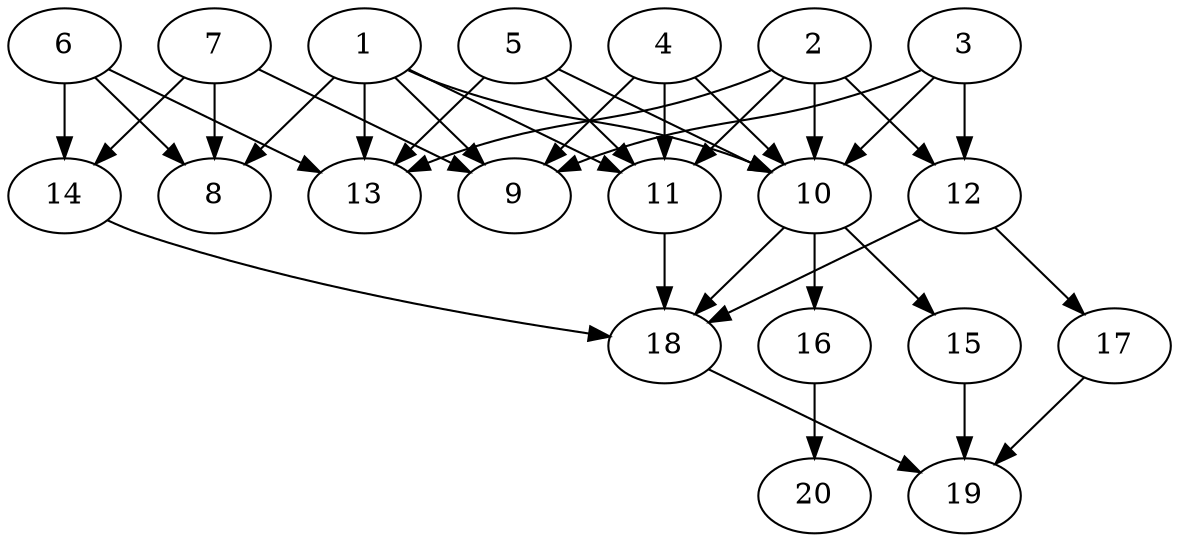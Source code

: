 // DAG automatically generated by daggen at Tue Jul 23 14:25:45 2019
// ./daggen --dot -n 20 --ccr 0.4 --fat 0.7 --regular 0.5 --density 0.6 --mindata 5242880 --maxdata 52428800 
digraph G {
  1 [size="33346560", alpha="0.08", expect_size="13338624"] 
  1 -> 8 [size ="13338624"]
  1 -> 9 [size ="13338624"]
  1 -> 10 [size ="13338624"]
  1 -> 11 [size ="13338624"]
  1 -> 13 [size ="13338624"]
  2 [size="81228800", alpha="0.07", expect_size="32491520"] 
  2 -> 10 [size ="32491520"]
  2 -> 11 [size ="32491520"]
  2 -> 12 [size ="32491520"]
  2 -> 13 [size ="32491520"]
  3 [size="50936320", alpha="0.13", expect_size="20374528"] 
  3 -> 9 [size ="20374528"]
  3 -> 10 [size ="20374528"]
  3 -> 12 [size ="20374528"]
  4 [size="108943360", alpha="0.07", expect_size="43577344"] 
  4 -> 9 [size ="43577344"]
  4 -> 10 [size ="43577344"]
  4 -> 11 [size ="43577344"]
  5 [size="89088000", alpha="0.00", expect_size="35635200"] 
  5 -> 10 [size ="35635200"]
  5 -> 11 [size ="35635200"]
  5 -> 13 [size ="35635200"]
  6 [size="21985280", alpha="0.10", expect_size="8794112"] 
  6 -> 8 [size ="8794112"]
  6 -> 13 [size ="8794112"]
  6 -> 14 [size ="8794112"]
  7 [size="85916160", alpha="0.20", expect_size="34366464"] 
  7 -> 8 [size ="34366464"]
  7 -> 9 [size ="34366464"]
  7 -> 14 [size ="34366464"]
  8 [size="55252480", alpha="0.14", expect_size="22100992"] 
  9 [size="96588800", alpha="0.12", expect_size="38635520"] 
  10 [size="26071040", alpha="0.12", expect_size="10428416"] 
  10 -> 15 [size ="10428416"]
  10 -> 16 [size ="10428416"]
  10 -> 18 [size ="10428416"]
  11 [size="14464000", alpha="0.14", expect_size="5785600"] 
  11 -> 18 [size ="5785600"]
  12 [size="60062720", alpha="0.20", expect_size="24025088"] 
  12 -> 17 [size ="24025088"]
  12 -> 18 [size ="24025088"]
  13 [size="103475200", alpha="0.02", expect_size="41390080"] 
  14 [size="61360640", alpha="0.18", expect_size="24544256"] 
  14 -> 18 [size ="24544256"]
  15 [size="100815360", alpha="0.12", expect_size="40326144"] 
  15 -> 19 [size ="40326144"]
  16 [size="100817920", alpha="0.13", expect_size="40327168"] 
  16 -> 20 [size ="40327168"]
  17 [size="42700800", alpha="0.01", expect_size="17080320"] 
  17 -> 19 [size ="17080320"]
  18 [size="41479680", alpha="0.13", expect_size="16591872"] 
  18 -> 19 [size ="16591872"]
  19 [size="122749440", alpha="0.09", expect_size="49099776"] 
  20 [size="76451840", alpha="0.14", expect_size="30580736"] 
}
